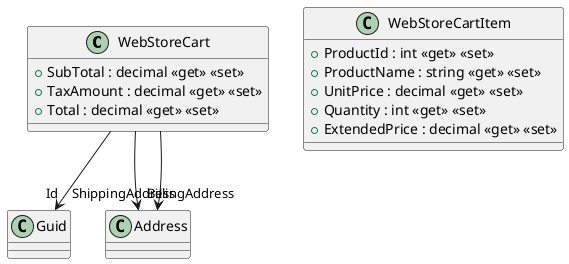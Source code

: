 @startuml
class WebStoreCart {
    + SubTotal : decimal <<get>> <<set>>
    + TaxAmount : decimal <<get>> <<set>>
    + Total : decimal <<get>> <<set>>
}
class WebStoreCartItem {
    + ProductId : int <<get>> <<set>>
    + ProductName : string <<get>> <<set>>
    + UnitPrice : decimal <<get>> <<set>>
    + Quantity : int <<get>> <<set>>
    + ExtendedPrice : decimal <<get>> <<set>>
}
WebStoreCart --> "Id" Guid
WebStoreCart --> "BillingAddress" Address
WebStoreCart --> "ShippingAddress" Address
@enduml

